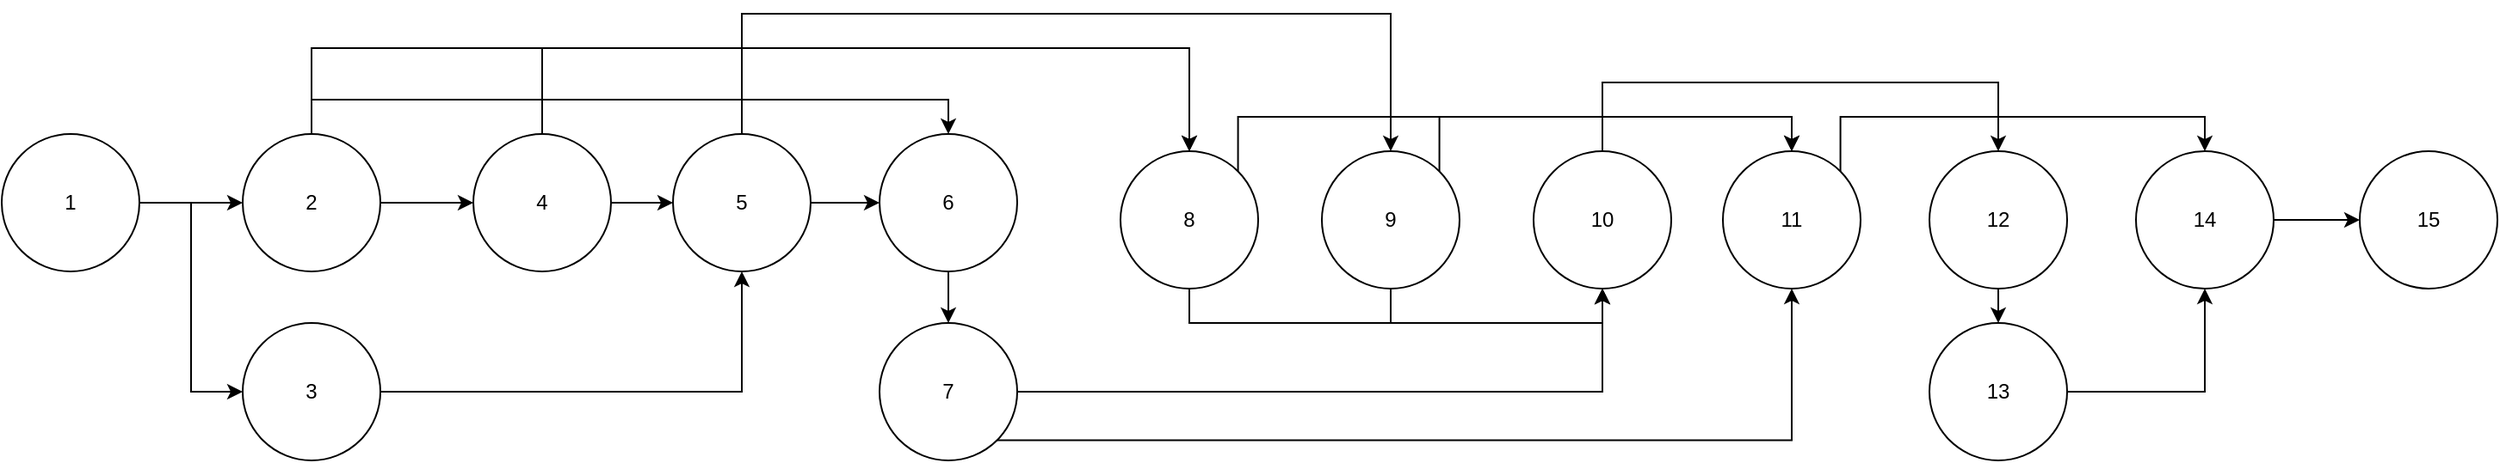 <mxfile version="26.1.1">
  <diagram name="Страница — 1" id="yHiicHUHdcJofi2DJ8NZ">
    <mxGraphModel dx="996" dy="533" grid="1" gridSize="10" guides="1" tooltips="1" connect="1" arrows="1" fold="1" page="1" pageScale="1" pageWidth="827" pageHeight="1169" math="0" shadow="0">
      <root>
        <mxCell id="0" />
        <mxCell id="1" parent="0" />
        <mxCell id="I_FMhnP5ou32eU56iO_k-16" style="edgeStyle=orthogonalEdgeStyle;rounded=0;orthogonalLoop=1;jettySize=auto;html=1;exitX=1;exitY=0.5;exitDx=0;exitDy=0;entryX=0;entryY=0.5;entryDx=0;entryDy=0;" edge="1" parent="1" source="I_FMhnP5ou32eU56iO_k-1" target="I_FMhnP5ou32eU56iO_k-2">
          <mxGeometry relative="1" as="geometry" />
        </mxCell>
        <mxCell id="I_FMhnP5ou32eU56iO_k-19" style="edgeStyle=orthogonalEdgeStyle;rounded=0;orthogonalLoop=1;jettySize=auto;html=1;exitX=1;exitY=0.5;exitDx=0;exitDy=0;entryX=0;entryY=0.5;entryDx=0;entryDy=0;" edge="1" parent="1" source="I_FMhnP5ou32eU56iO_k-1" target="I_FMhnP5ou32eU56iO_k-3">
          <mxGeometry relative="1" as="geometry" />
        </mxCell>
        <mxCell id="I_FMhnP5ou32eU56iO_k-1" value="1" style="ellipse;whiteSpace=wrap;html=1;aspect=fixed;" vertex="1" parent="1">
          <mxGeometry x="60" y="230" width="80" height="80" as="geometry" />
        </mxCell>
        <mxCell id="I_FMhnP5ou32eU56iO_k-20" style="edgeStyle=orthogonalEdgeStyle;rounded=0;orthogonalLoop=1;jettySize=auto;html=1;exitX=1;exitY=0.5;exitDx=0;exitDy=0;entryX=0;entryY=0.5;entryDx=0;entryDy=0;" edge="1" parent="1" source="I_FMhnP5ou32eU56iO_k-2" target="I_FMhnP5ou32eU56iO_k-4">
          <mxGeometry relative="1" as="geometry" />
        </mxCell>
        <mxCell id="I_FMhnP5ou32eU56iO_k-24" style="edgeStyle=orthogonalEdgeStyle;rounded=0;orthogonalLoop=1;jettySize=auto;html=1;exitX=0.5;exitY=0;exitDx=0;exitDy=0;entryX=0.5;entryY=0;entryDx=0;entryDy=0;" edge="1" parent="1" source="I_FMhnP5ou32eU56iO_k-2" target="I_FMhnP5ou32eU56iO_k-6">
          <mxGeometry relative="1" as="geometry">
            <Array as="points">
              <mxPoint x="240" y="210" />
              <mxPoint x="610" y="210" />
            </Array>
          </mxGeometry>
        </mxCell>
        <mxCell id="I_FMhnP5ou32eU56iO_k-28" style="edgeStyle=orthogonalEdgeStyle;rounded=0;orthogonalLoop=1;jettySize=auto;html=1;exitX=0.5;exitY=0;exitDx=0;exitDy=0;" edge="1" parent="1" source="I_FMhnP5ou32eU56iO_k-2">
          <mxGeometry relative="1" as="geometry">
            <mxPoint x="750" y="240" as="targetPoint" />
            <Array as="points">
              <mxPoint x="240" y="180" />
              <mxPoint x="750" y="180" />
            </Array>
          </mxGeometry>
        </mxCell>
        <mxCell id="I_FMhnP5ou32eU56iO_k-2" value="2" style="ellipse;whiteSpace=wrap;html=1;aspect=fixed;" vertex="1" parent="1">
          <mxGeometry x="200" y="230" width="80" height="80" as="geometry" />
        </mxCell>
        <mxCell id="I_FMhnP5ou32eU56iO_k-22" style="edgeStyle=orthogonalEdgeStyle;rounded=0;orthogonalLoop=1;jettySize=auto;html=1;exitX=1;exitY=0.5;exitDx=0;exitDy=0;entryX=0.5;entryY=1;entryDx=0;entryDy=0;" edge="1" parent="1" source="I_FMhnP5ou32eU56iO_k-3" target="I_FMhnP5ou32eU56iO_k-5">
          <mxGeometry relative="1" as="geometry" />
        </mxCell>
        <mxCell id="I_FMhnP5ou32eU56iO_k-3" value="3" style="ellipse;whiteSpace=wrap;html=1;aspect=fixed;" vertex="1" parent="1">
          <mxGeometry x="200" y="340" width="80" height="80" as="geometry" />
        </mxCell>
        <mxCell id="I_FMhnP5ou32eU56iO_k-21" style="edgeStyle=orthogonalEdgeStyle;rounded=0;orthogonalLoop=1;jettySize=auto;html=1;exitX=1;exitY=0.5;exitDx=0;exitDy=0;" edge="1" parent="1" source="I_FMhnP5ou32eU56iO_k-4" target="I_FMhnP5ou32eU56iO_k-5">
          <mxGeometry relative="1" as="geometry" />
        </mxCell>
        <mxCell id="I_FMhnP5ou32eU56iO_k-27" style="edgeStyle=orthogonalEdgeStyle;rounded=0;orthogonalLoop=1;jettySize=auto;html=1;exitX=0.5;exitY=0;exitDx=0;exitDy=0;entryX=0.5;entryY=0;entryDx=0;entryDy=0;" edge="1" parent="1" source="I_FMhnP5ou32eU56iO_k-4" target="I_FMhnP5ou32eU56iO_k-8">
          <mxGeometry relative="1" as="geometry">
            <Array as="points">
              <mxPoint x="374" y="180" />
              <mxPoint x="750" y="180" />
            </Array>
          </mxGeometry>
        </mxCell>
        <mxCell id="I_FMhnP5ou32eU56iO_k-4" value="4" style="ellipse;whiteSpace=wrap;html=1;aspect=fixed;" vertex="1" parent="1">
          <mxGeometry x="334" y="230" width="80" height="80" as="geometry" />
        </mxCell>
        <mxCell id="I_FMhnP5ou32eU56iO_k-23" style="edgeStyle=orthogonalEdgeStyle;rounded=0;orthogonalLoop=1;jettySize=auto;html=1;exitX=1;exitY=0.5;exitDx=0;exitDy=0;entryX=0;entryY=0.5;entryDx=0;entryDy=0;" edge="1" parent="1" source="I_FMhnP5ou32eU56iO_k-5" target="I_FMhnP5ou32eU56iO_k-6">
          <mxGeometry relative="1" as="geometry" />
        </mxCell>
        <mxCell id="I_FMhnP5ou32eU56iO_k-30" style="edgeStyle=orthogonalEdgeStyle;rounded=0;orthogonalLoop=1;jettySize=auto;html=1;exitX=0.5;exitY=0;exitDx=0;exitDy=0;entryX=0.5;entryY=0;entryDx=0;entryDy=0;" edge="1" parent="1" source="I_FMhnP5ou32eU56iO_k-5" target="I_FMhnP5ou32eU56iO_k-9">
          <mxGeometry relative="1" as="geometry">
            <Array as="points">
              <mxPoint x="490" y="160" />
              <mxPoint x="867" y="160" />
            </Array>
          </mxGeometry>
        </mxCell>
        <mxCell id="I_FMhnP5ou32eU56iO_k-5" value="5" style="ellipse;whiteSpace=wrap;html=1;aspect=fixed;" vertex="1" parent="1">
          <mxGeometry x="450" y="230" width="80" height="80" as="geometry" />
        </mxCell>
        <mxCell id="I_FMhnP5ou32eU56iO_k-26" style="edgeStyle=orthogonalEdgeStyle;rounded=0;orthogonalLoop=1;jettySize=auto;html=1;exitX=0.5;exitY=1;exitDx=0;exitDy=0;entryX=0.5;entryY=0;entryDx=0;entryDy=0;" edge="1" parent="1" source="I_FMhnP5ou32eU56iO_k-6" target="I_FMhnP5ou32eU56iO_k-7">
          <mxGeometry relative="1" as="geometry" />
        </mxCell>
        <mxCell id="I_FMhnP5ou32eU56iO_k-6" value="6" style="ellipse;whiteSpace=wrap;html=1;aspect=fixed;" vertex="1" parent="1">
          <mxGeometry x="570" y="230" width="80" height="80" as="geometry" />
        </mxCell>
        <mxCell id="I_FMhnP5ou32eU56iO_k-33" style="edgeStyle=orthogonalEdgeStyle;rounded=0;orthogonalLoop=1;jettySize=auto;html=1;exitX=1;exitY=0.5;exitDx=0;exitDy=0;entryX=0.5;entryY=1;entryDx=0;entryDy=0;" edge="1" parent="1" source="I_FMhnP5ou32eU56iO_k-7" target="I_FMhnP5ou32eU56iO_k-10">
          <mxGeometry relative="1" as="geometry" />
        </mxCell>
        <mxCell id="I_FMhnP5ou32eU56iO_k-36" style="edgeStyle=orthogonalEdgeStyle;rounded=0;orthogonalLoop=1;jettySize=auto;html=1;exitX=1;exitY=1;exitDx=0;exitDy=0;entryX=0.5;entryY=1;entryDx=0;entryDy=0;" edge="1" parent="1" source="I_FMhnP5ou32eU56iO_k-7" target="I_FMhnP5ou32eU56iO_k-11">
          <mxGeometry relative="1" as="geometry" />
        </mxCell>
        <mxCell id="I_FMhnP5ou32eU56iO_k-7" value="7" style="ellipse;whiteSpace=wrap;html=1;aspect=fixed;" vertex="1" parent="1">
          <mxGeometry x="570" y="340" width="80" height="80" as="geometry" />
        </mxCell>
        <mxCell id="I_FMhnP5ou32eU56iO_k-31" style="edgeStyle=orthogonalEdgeStyle;rounded=0;orthogonalLoop=1;jettySize=auto;html=1;exitX=0.5;exitY=1;exitDx=0;exitDy=0;entryX=0.5;entryY=1;entryDx=0;entryDy=0;" edge="1" parent="1" source="I_FMhnP5ou32eU56iO_k-8" target="I_FMhnP5ou32eU56iO_k-10">
          <mxGeometry relative="1" as="geometry" />
        </mxCell>
        <mxCell id="I_FMhnP5ou32eU56iO_k-34" style="edgeStyle=orthogonalEdgeStyle;rounded=0;orthogonalLoop=1;jettySize=auto;html=1;exitX=1;exitY=0;exitDx=0;exitDy=0;entryX=0.5;entryY=0;entryDx=0;entryDy=0;" edge="1" parent="1" source="I_FMhnP5ou32eU56iO_k-8" target="I_FMhnP5ou32eU56iO_k-11">
          <mxGeometry relative="1" as="geometry">
            <Array as="points">
              <mxPoint x="778" y="220" />
              <mxPoint x="1100" y="220" />
            </Array>
          </mxGeometry>
        </mxCell>
        <mxCell id="I_FMhnP5ou32eU56iO_k-8" value="8" style="ellipse;whiteSpace=wrap;html=1;aspect=fixed;" vertex="1" parent="1">
          <mxGeometry x="710" y="240" width="80" height="80" as="geometry" />
        </mxCell>
        <mxCell id="I_FMhnP5ou32eU56iO_k-32" style="edgeStyle=orthogonalEdgeStyle;rounded=0;orthogonalLoop=1;jettySize=auto;html=1;exitX=0.5;exitY=1;exitDx=0;exitDy=0;" edge="1" parent="1" source="I_FMhnP5ou32eU56iO_k-9">
          <mxGeometry relative="1" as="geometry">
            <mxPoint x="990" y="320" as="targetPoint" />
            <Array as="points">
              <mxPoint x="867" y="340" />
              <mxPoint x="990" y="340" />
            </Array>
          </mxGeometry>
        </mxCell>
        <mxCell id="I_FMhnP5ou32eU56iO_k-35" style="edgeStyle=orthogonalEdgeStyle;rounded=0;orthogonalLoop=1;jettySize=auto;html=1;exitX=1;exitY=0;exitDx=0;exitDy=0;entryX=0.5;entryY=0;entryDx=0;entryDy=0;" edge="1" parent="1" source="I_FMhnP5ou32eU56iO_k-9" target="I_FMhnP5ou32eU56iO_k-11">
          <mxGeometry relative="1" as="geometry">
            <Array as="points">
              <mxPoint x="895" y="220" />
              <mxPoint x="1100" y="220" />
            </Array>
          </mxGeometry>
        </mxCell>
        <mxCell id="I_FMhnP5ou32eU56iO_k-9" value="9" style="ellipse;whiteSpace=wrap;html=1;aspect=fixed;" vertex="1" parent="1">
          <mxGeometry x="827" y="240" width="80" height="80" as="geometry" />
        </mxCell>
        <mxCell id="I_FMhnP5ou32eU56iO_k-37" style="edgeStyle=orthogonalEdgeStyle;rounded=0;orthogonalLoop=1;jettySize=auto;html=1;exitX=0.5;exitY=0;exitDx=0;exitDy=0;entryX=0.5;entryY=0;entryDx=0;entryDy=0;" edge="1" parent="1" source="I_FMhnP5ou32eU56iO_k-10" target="I_FMhnP5ou32eU56iO_k-12">
          <mxGeometry relative="1" as="geometry">
            <Array as="points">
              <mxPoint x="990" y="200" />
              <mxPoint x="1220" y="200" />
            </Array>
          </mxGeometry>
        </mxCell>
        <mxCell id="I_FMhnP5ou32eU56iO_k-10" value="10" style="ellipse;whiteSpace=wrap;html=1;aspect=fixed;" vertex="1" parent="1">
          <mxGeometry x="950" y="240" width="80" height="80" as="geometry" />
        </mxCell>
        <mxCell id="I_FMhnP5ou32eU56iO_k-40" style="edgeStyle=orthogonalEdgeStyle;rounded=0;orthogonalLoop=1;jettySize=auto;html=1;exitX=1;exitY=0;exitDx=0;exitDy=0;entryX=0.5;entryY=0;entryDx=0;entryDy=0;" edge="1" parent="1" source="I_FMhnP5ou32eU56iO_k-11" target="I_FMhnP5ou32eU56iO_k-14">
          <mxGeometry relative="1" as="geometry">
            <Array as="points">
              <mxPoint x="1128" y="220" />
              <mxPoint x="1340" y="220" />
            </Array>
          </mxGeometry>
        </mxCell>
        <mxCell id="I_FMhnP5ou32eU56iO_k-11" value="11" style="ellipse;whiteSpace=wrap;html=1;aspect=fixed;" vertex="1" parent="1">
          <mxGeometry x="1060" y="240" width="80" height="80" as="geometry" />
        </mxCell>
        <mxCell id="I_FMhnP5ou32eU56iO_k-38" style="edgeStyle=orthogonalEdgeStyle;rounded=0;orthogonalLoop=1;jettySize=auto;html=1;exitX=0.5;exitY=1;exitDx=0;exitDy=0;entryX=0.5;entryY=0;entryDx=0;entryDy=0;" edge="1" parent="1" source="I_FMhnP5ou32eU56iO_k-12" target="I_FMhnP5ou32eU56iO_k-13">
          <mxGeometry relative="1" as="geometry" />
        </mxCell>
        <mxCell id="I_FMhnP5ou32eU56iO_k-12" value="12" style="ellipse;whiteSpace=wrap;html=1;aspect=fixed;" vertex="1" parent="1">
          <mxGeometry x="1180" y="240" width="80" height="80" as="geometry" />
        </mxCell>
        <mxCell id="I_FMhnP5ou32eU56iO_k-39" style="edgeStyle=orthogonalEdgeStyle;rounded=0;orthogonalLoop=1;jettySize=auto;html=1;exitX=1;exitY=0.5;exitDx=0;exitDy=0;" edge="1" parent="1" source="I_FMhnP5ou32eU56iO_k-13" target="I_FMhnP5ou32eU56iO_k-14">
          <mxGeometry relative="1" as="geometry" />
        </mxCell>
        <mxCell id="I_FMhnP5ou32eU56iO_k-13" value="13" style="ellipse;whiteSpace=wrap;html=1;aspect=fixed;" vertex="1" parent="1">
          <mxGeometry x="1180" y="340" width="80" height="80" as="geometry" />
        </mxCell>
        <mxCell id="I_FMhnP5ou32eU56iO_k-41" style="edgeStyle=orthogonalEdgeStyle;rounded=0;orthogonalLoop=1;jettySize=auto;html=1;exitX=1;exitY=0.5;exitDx=0;exitDy=0;" edge="1" parent="1" source="I_FMhnP5ou32eU56iO_k-14" target="I_FMhnP5ou32eU56iO_k-15">
          <mxGeometry relative="1" as="geometry" />
        </mxCell>
        <mxCell id="I_FMhnP5ou32eU56iO_k-14" value="14" style="ellipse;whiteSpace=wrap;html=1;aspect=fixed;" vertex="1" parent="1">
          <mxGeometry x="1300" y="240" width="80" height="80" as="geometry" />
        </mxCell>
        <mxCell id="I_FMhnP5ou32eU56iO_k-15" value="15" style="ellipse;whiteSpace=wrap;html=1;aspect=fixed;" vertex="1" parent="1">
          <mxGeometry x="1430" y="240" width="80" height="80" as="geometry" />
        </mxCell>
      </root>
    </mxGraphModel>
  </diagram>
</mxfile>
